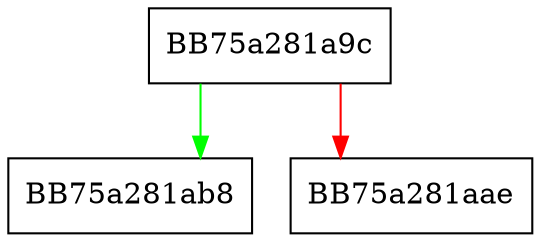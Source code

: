digraph commit {
  node [shape="box"];
  graph [splines=ortho];
  BB75a281a9c -> BB75a281ab8 [color="green"];
  BB75a281a9c -> BB75a281aae [color="red"];
}